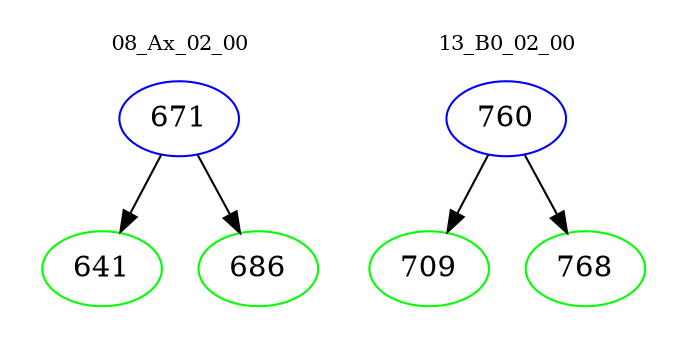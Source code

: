 digraph{
subgraph cluster_0 {
color = white
label = "08_Ax_02_00";
fontsize=10;
T0_671 [label="671", color="blue"]
T0_671 -> T0_641 [color="black"]
T0_641 [label="641", color="green"]
T0_671 -> T0_686 [color="black"]
T0_686 [label="686", color="green"]
}
subgraph cluster_1 {
color = white
label = "13_B0_02_00";
fontsize=10;
T1_760 [label="760", color="blue"]
T1_760 -> T1_709 [color="black"]
T1_709 [label="709", color="green"]
T1_760 -> T1_768 [color="black"]
T1_768 [label="768", color="green"]
}
}
